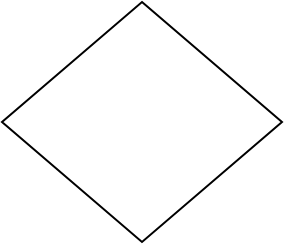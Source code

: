 <mxfile version="12.6.5" type="github">
  <diagram id="ma6D9ijY-BkICnAPQ2Ko" name="Page-1">
    <mxGraphModel dx="1038" dy="532" grid="1" gridSize="10" guides="1" tooltips="1" connect="1" arrows="1" fold="1" page="1" pageScale="1" pageWidth="850" pageHeight="1100" math="0" shadow="0">
      <root>
        <mxCell id="0"/>
        <mxCell id="1" parent="0"/>
        <mxCell id="ooukwwdn4YUsPdXME76v-1" value="" style="rhombus;whiteSpace=wrap;html=1;" vertex="1" parent="1">
          <mxGeometry x="290" y="280" width="140" height="120" as="geometry"/>
        </mxCell>
      </root>
    </mxGraphModel>
  </diagram>
</mxfile>
